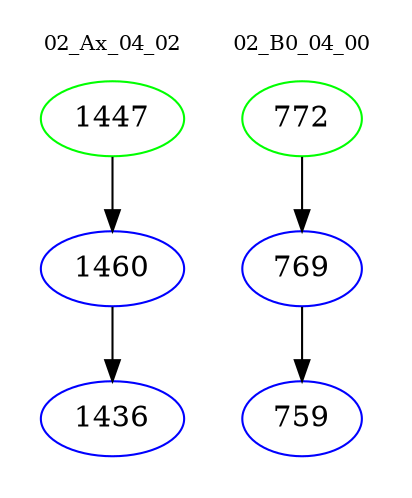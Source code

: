 digraph{
subgraph cluster_0 {
color = white
label = "02_Ax_04_02";
fontsize=10;
T0_1447 [label="1447", color="green"]
T0_1447 -> T0_1460 [color="black"]
T0_1460 [label="1460", color="blue"]
T0_1460 -> T0_1436 [color="black"]
T0_1436 [label="1436", color="blue"]
}
subgraph cluster_1 {
color = white
label = "02_B0_04_00";
fontsize=10;
T1_772 [label="772", color="green"]
T1_772 -> T1_769 [color="black"]
T1_769 [label="769", color="blue"]
T1_769 -> T1_759 [color="black"]
T1_759 [label="759", color="blue"]
}
}
